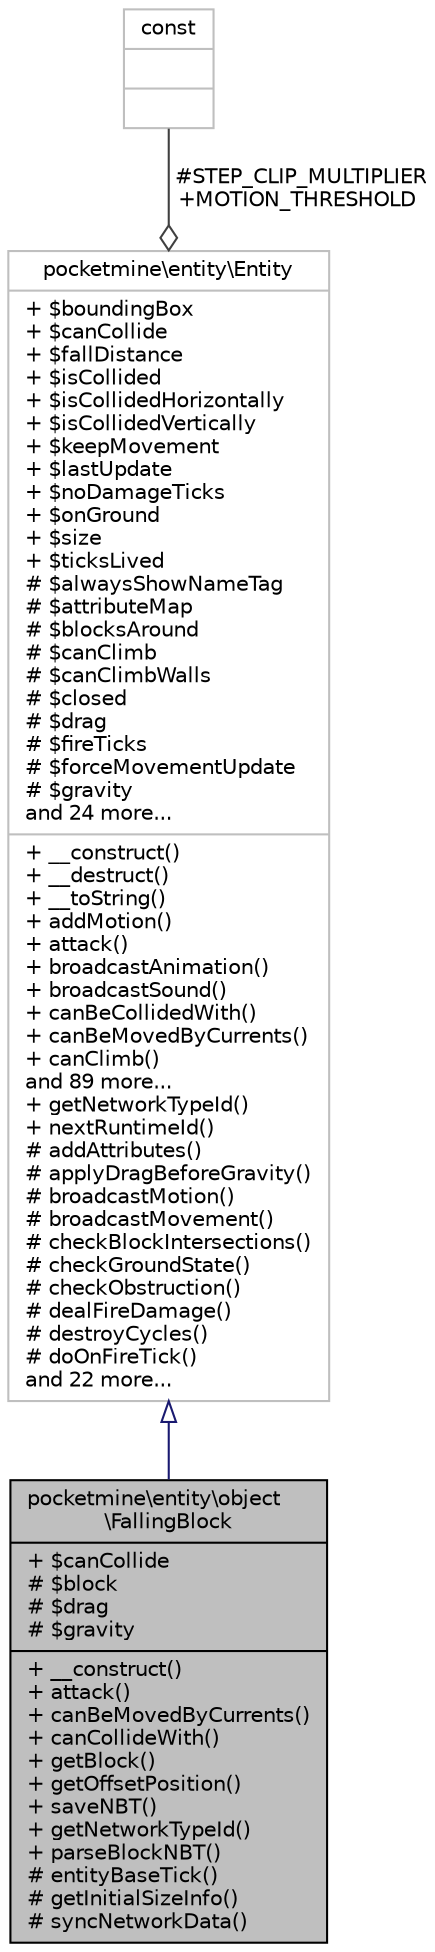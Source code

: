 digraph "pocketmine\entity\object\FallingBlock"
{
 // INTERACTIVE_SVG=YES
 // LATEX_PDF_SIZE
  edge [fontname="Helvetica",fontsize="10",labelfontname="Helvetica",labelfontsize="10"];
  node [fontname="Helvetica",fontsize="10",shape=record];
  Node1 [label="{pocketmine\\entity\\object\l\\FallingBlock\n|+ $canCollide\l# $block\l# $drag\l# $gravity\l|+ __construct()\l+ attack()\l+ canBeMovedByCurrents()\l+ canCollideWith()\l+ getBlock()\l+ getOffsetPosition()\l+ saveNBT()\l+ getNetworkTypeId()\l+ parseBlockNBT()\l# entityBaseTick()\l# getInitialSizeInfo()\l# syncNetworkData()\l}",height=0.2,width=0.4,color="black", fillcolor="grey75", style="filled", fontcolor="black",tooltip=" "];
  Node2 -> Node1 [dir="back",color="midnightblue",fontsize="10",style="solid",arrowtail="onormal",fontname="Helvetica"];
  Node2 [label="{pocketmine\\entity\\Entity\n|+ $boundingBox\l+ $canCollide\l+ $fallDistance\l+ $isCollided\l+ $isCollidedHorizontally\l+ $isCollidedVertically\l+ $keepMovement\l+ $lastUpdate\l+ $noDamageTicks\l+ $onGround\l+ $size\l+ $ticksLived\l# $alwaysShowNameTag\l# $attributeMap\l# $blocksAround\l# $canClimb\l# $canClimbWalls\l# $closed\l# $drag\l# $fireTicks\l# $forceMovementUpdate\l# $gravity\land 24 more...\l|+ __construct()\l+ __destruct()\l+ __toString()\l+ addMotion()\l+ attack()\l+ broadcastAnimation()\l+ broadcastSound()\l+ canBeCollidedWith()\l+ canBeMovedByCurrents()\l+ canClimb()\land 89 more...\l+ getNetworkTypeId()\l+ nextRuntimeId()\l# addAttributes()\l# applyDragBeforeGravity()\l# broadcastMotion()\l# broadcastMovement()\l# checkBlockIntersections()\l# checkGroundState()\l# checkObstruction()\l# dealFireDamage()\l# destroyCycles()\l# doOnFireTick()\land 22 more...\l}",height=0.2,width=0.4,color="grey75", fillcolor="white", style="filled",URL="$d2/d3c/classpocketmine_1_1entity_1_1_entity.html",tooltip=" "];
  Node3 -> Node2 [color="grey25",fontsize="10",style="solid",label=" #STEP_CLIP_MULTIPLIER\n+MOTION_THRESHOLD" ,arrowhead="odiamond",fontname="Helvetica"];
  Node3 [label="{const\n||}",height=0.2,width=0.4,color="grey75", fillcolor="white", style="filled",tooltip=" "];
}

